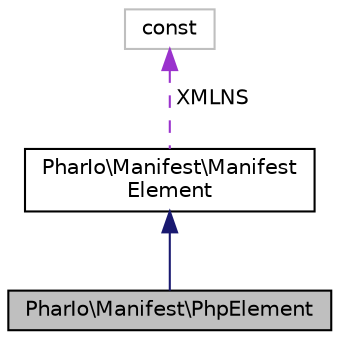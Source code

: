 digraph "PharIo\Manifest\PhpElement"
{
  edge [fontname="Helvetica",fontsize="10",labelfontname="Helvetica",labelfontsize="10"];
  node [fontname="Helvetica",fontsize="10",shape=record];
  Node2 [label="PharIo\\Manifest\\PhpElement",height=0.2,width=0.4,color="black", fillcolor="grey75", style="filled", fontcolor="black"];
  Node3 -> Node2 [dir="back",color="midnightblue",fontsize="10",style="solid",fontname="Helvetica"];
  Node3 [label="PharIo\\Manifest\\Manifest\lElement",height=0.2,width=0.4,color="black", fillcolor="white", style="filled",URL="$classPharIo_1_1Manifest_1_1ManifestElement.html"];
  Node4 -> Node3 [dir="back",color="darkorchid3",fontsize="10",style="dashed",label=" XMLNS" ,fontname="Helvetica"];
  Node4 [label="const",height=0.2,width=0.4,color="grey75", fillcolor="white", style="filled"];
}
